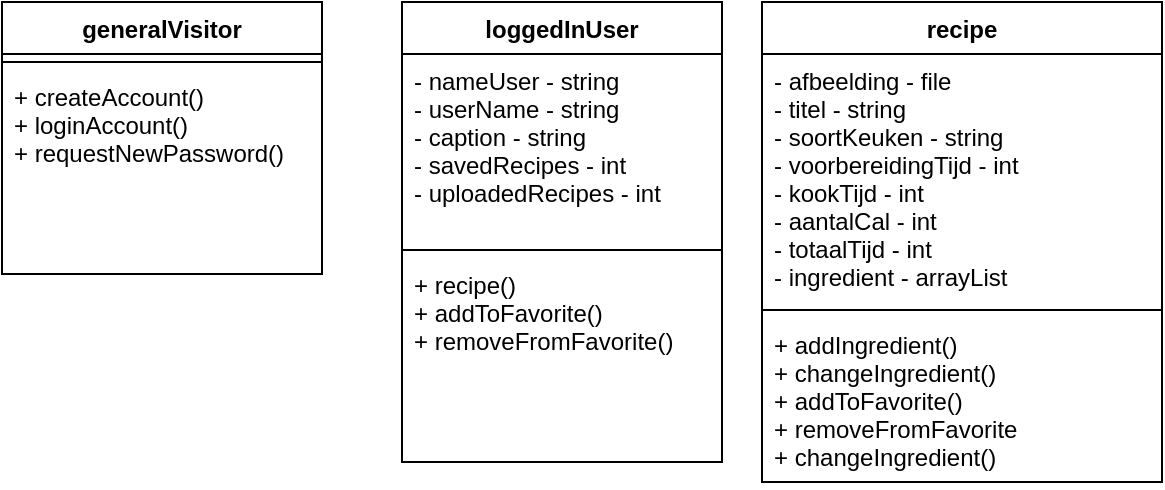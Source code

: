 <mxfile version="14.6.0" type="github">
  <diagram name="Page-1" id="e7e014a7-5840-1c2e-5031-d8a46d1fe8dd">
    <mxGraphModel dx="2595" dy="773" grid="1" gridSize="10" guides="1" tooltips="1" connect="1" arrows="1" fold="1" page="1" pageScale="1" pageWidth="1169" pageHeight="826" background="#ffffff" math="0" shadow="0">
      <root>
        <mxCell id="0" />
        <mxCell id="1" parent="0" />
        <mxCell id="mBOL9zXCFcZoV6gmE1oh-41" value="recipe" style="swimlane;fontStyle=1;align=center;verticalAlign=top;childLayout=stackLayout;horizontal=1;startSize=26;horizontalStack=0;resizeParent=1;resizeParentMax=0;resizeLast=0;collapsible=1;marginBottom=0;" vertex="1" parent="1">
          <mxGeometry x="-680" y="20" width="200" height="240" as="geometry" />
        </mxCell>
        <mxCell id="mBOL9zXCFcZoV6gmE1oh-42" value="- afbeelding - file&#xa;- titel - string&#xa;- soortKeuken - string&#xa;- voorbereidingTijd - int&#xa;- kookTijd - int&#xa;- aantalCal - int&#xa;- totaalTijd - int&#xa;- ingredient - arrayList" style="text;strokeColor=none;fillColor=none;align=left;verticalAlign=top;spacingLeft=4;spacingRight=4;overflow=hidden;rotatable=0;points=[[0,0.5],[1,0.5]];portConstraint=eastwest;" vertex="1" parent="mBOL9zXCFcZoV6gmE1oh-41">
          <mxGeometry y="26" width="200" height="124" as="geometry" />
        </mxCell>
        <mxCell id="mBOL9zXCFcZoV6gmE1oh-43" value="" style="line;strokeWidth=1;fillColor=none;align=left;verticalAlign=middle;spacingTop=-1;spacingLeft=3;spacingRight=3;rotatable=0;labelPosition=right;points=[];portConstraint=eastwest;" vertex="1" parent="mBOL9zXCFcZoV6gmE1oh-41">
          <mxGeometry y="150" width="200" height="8" as="geometry" />
        </mxCell>
        <mxCell id="mBOL9zXCFcZoV6gmE1oh-44" value="+ addIngredient()&#xa;+ changeIngredient()&#xa;+ addToFavorite()&#xa;+ removeFromFavorite&#xa;+ changeIngredient()" style="text;strokeColor=none;fillColor=none;align=left;verticalAlign=top;spacingLeft=4;spacingRight=4;overflow=hidden;rotatable=0;points=[[0,0.5],[1,0.5]];portConstraint=eastwest;" vertex="1" parent="mBOL9zXCFcZoV6gmE1oh-41">
          <mxGeometry y="158" width="200" height="82" as="geometry" />
        </mxCell>
        <mxCell id="mBOL9zXCFcZoV6gmE1oh-48" value="generalVisitor" style="swimlane;fontStyle=1;align=center;verticalAlign=top;childLayout=stackLayout;horizontal=1;startSize=26;horizontalStack=0;resizeParent=1;resizeParentMax=0;resizeLast=0;collapsible=1;marginBottom=0;" vertex="1" parent="1">
          <mxGeometry x="-1060" y="20" width="160" height="136" as="geometry" />
        </mxCell>
        <mxCell id="mBOL9zXCFcZoV6gmE1oh-50" value="" style="line;strokeWidth=1;fillColor=none;align=left;verticalAlign=middle;spacingTop=-1;spacingLeft=3;spacingRight=3;rotatable=0;labelPosition=right;points=[];portConstraint=eastwest;" vertex="1" parent="mBOL9zXCFcZoV6gmE1oh-48">
          <mxGeometry y="26" width="160" height="8" as="geometry" />
        </mxCell>
        <mxCell id="mBOL9zXCFcZoV6gmE1oh-51" value="+ createAccount()&#xa;+ loginAccount()&#xa;+ requestNewPassword()" style="text;strokeColor=none;fillColor=none;align=left;verticalAlign=top;spacingLeft=4;spacingRight=4;overflow=hidden;rotatable=0;points=[[0,0.5],[1,0.5]];portConstraint=eastwest;" vertex="1" parent="mBOL9zXCFcZoV6gmE1oh-48">
          <mxGeometry y="34" width="160" height="102" as="geometry" />
        </mxCell>
        <mxCell id="mBOL9zXCFcZoV6gmE1oh-53" value="loggedInUser" style="swimlane;fontStyle=1;align=center;verticalAlign=top;childLayout=stackLayout;horizontal=1;startSize=26;horizontalStack=0;resizeParent=1;resizeParentMax=0;resizeLast=0;collapsible=1;marginBottom=0;" vertex="1" parent="1">
          <mxGeometry x="-860" y="20" width="160" height="230" as="geometry" />
        </mxCell>
        <mxCell id="mBOL9zXCFcZoV6gmE1oh-54" value="- nameUser - string&#xa;- userName - string&#xa;- caption - string&#xa;- savedRecipes - int&#xa;- uploadedRecipes - int" style="text;strokeColor=none;fillColor=none;align=left;verticalAlign=top;spacingLeft=4;spacingRight=4;overflow=hidden;rotatable=0;points=[[0,0.5],[1,0.5]];portConstraint=eastwest;" vertex="1" parent="mBOL9zXCFcZoV6gmE1oh-53">
          <mxGeometry y="26" width="160" height="94" as="geometry" />
        </mxCell>
        <mxCell id="mBOL9zXCFcZoV6gmE1oh-55" value="" style="line;strokeWidth=1;fillColor=none;align=left;verticalAlign=middle;spacingTop=-1;spacingLeft=3;spacingRight=3;rotatable=0;labelPosition=right;points=[];portConstraint=eastwest;" vertex="1" parent="mBOL9zXCFcZoV6gmE1oh-53">
          <mxGeometry y="120" width="160" height="8" as="geometry" />
        </mxCell>
        <mxCell id="mBOL9zXCFcZoV6gmE1oh-56" value="+ recipe()&#xa;+ addToFavorite()&#xa;+ removeFromFavorite()" style="text;strokeColor=none;fillColor=none;align=left;verticalAlign=top;spacingLeft=4;spacingRight=4;overflow=hidden;rotatable=0;points=[[0,0.5],[1,0.5]];portConstraint=eastwest;" vertex="1" parent="mBOL9zXCFcZoV6gmE1oh-53">
          <mxGeometry y="128" width="160" height="102" as="geometry" />
        </mxCell>
      </root>
    </mxGraphModel>
  </diagram>
</mxfile>
